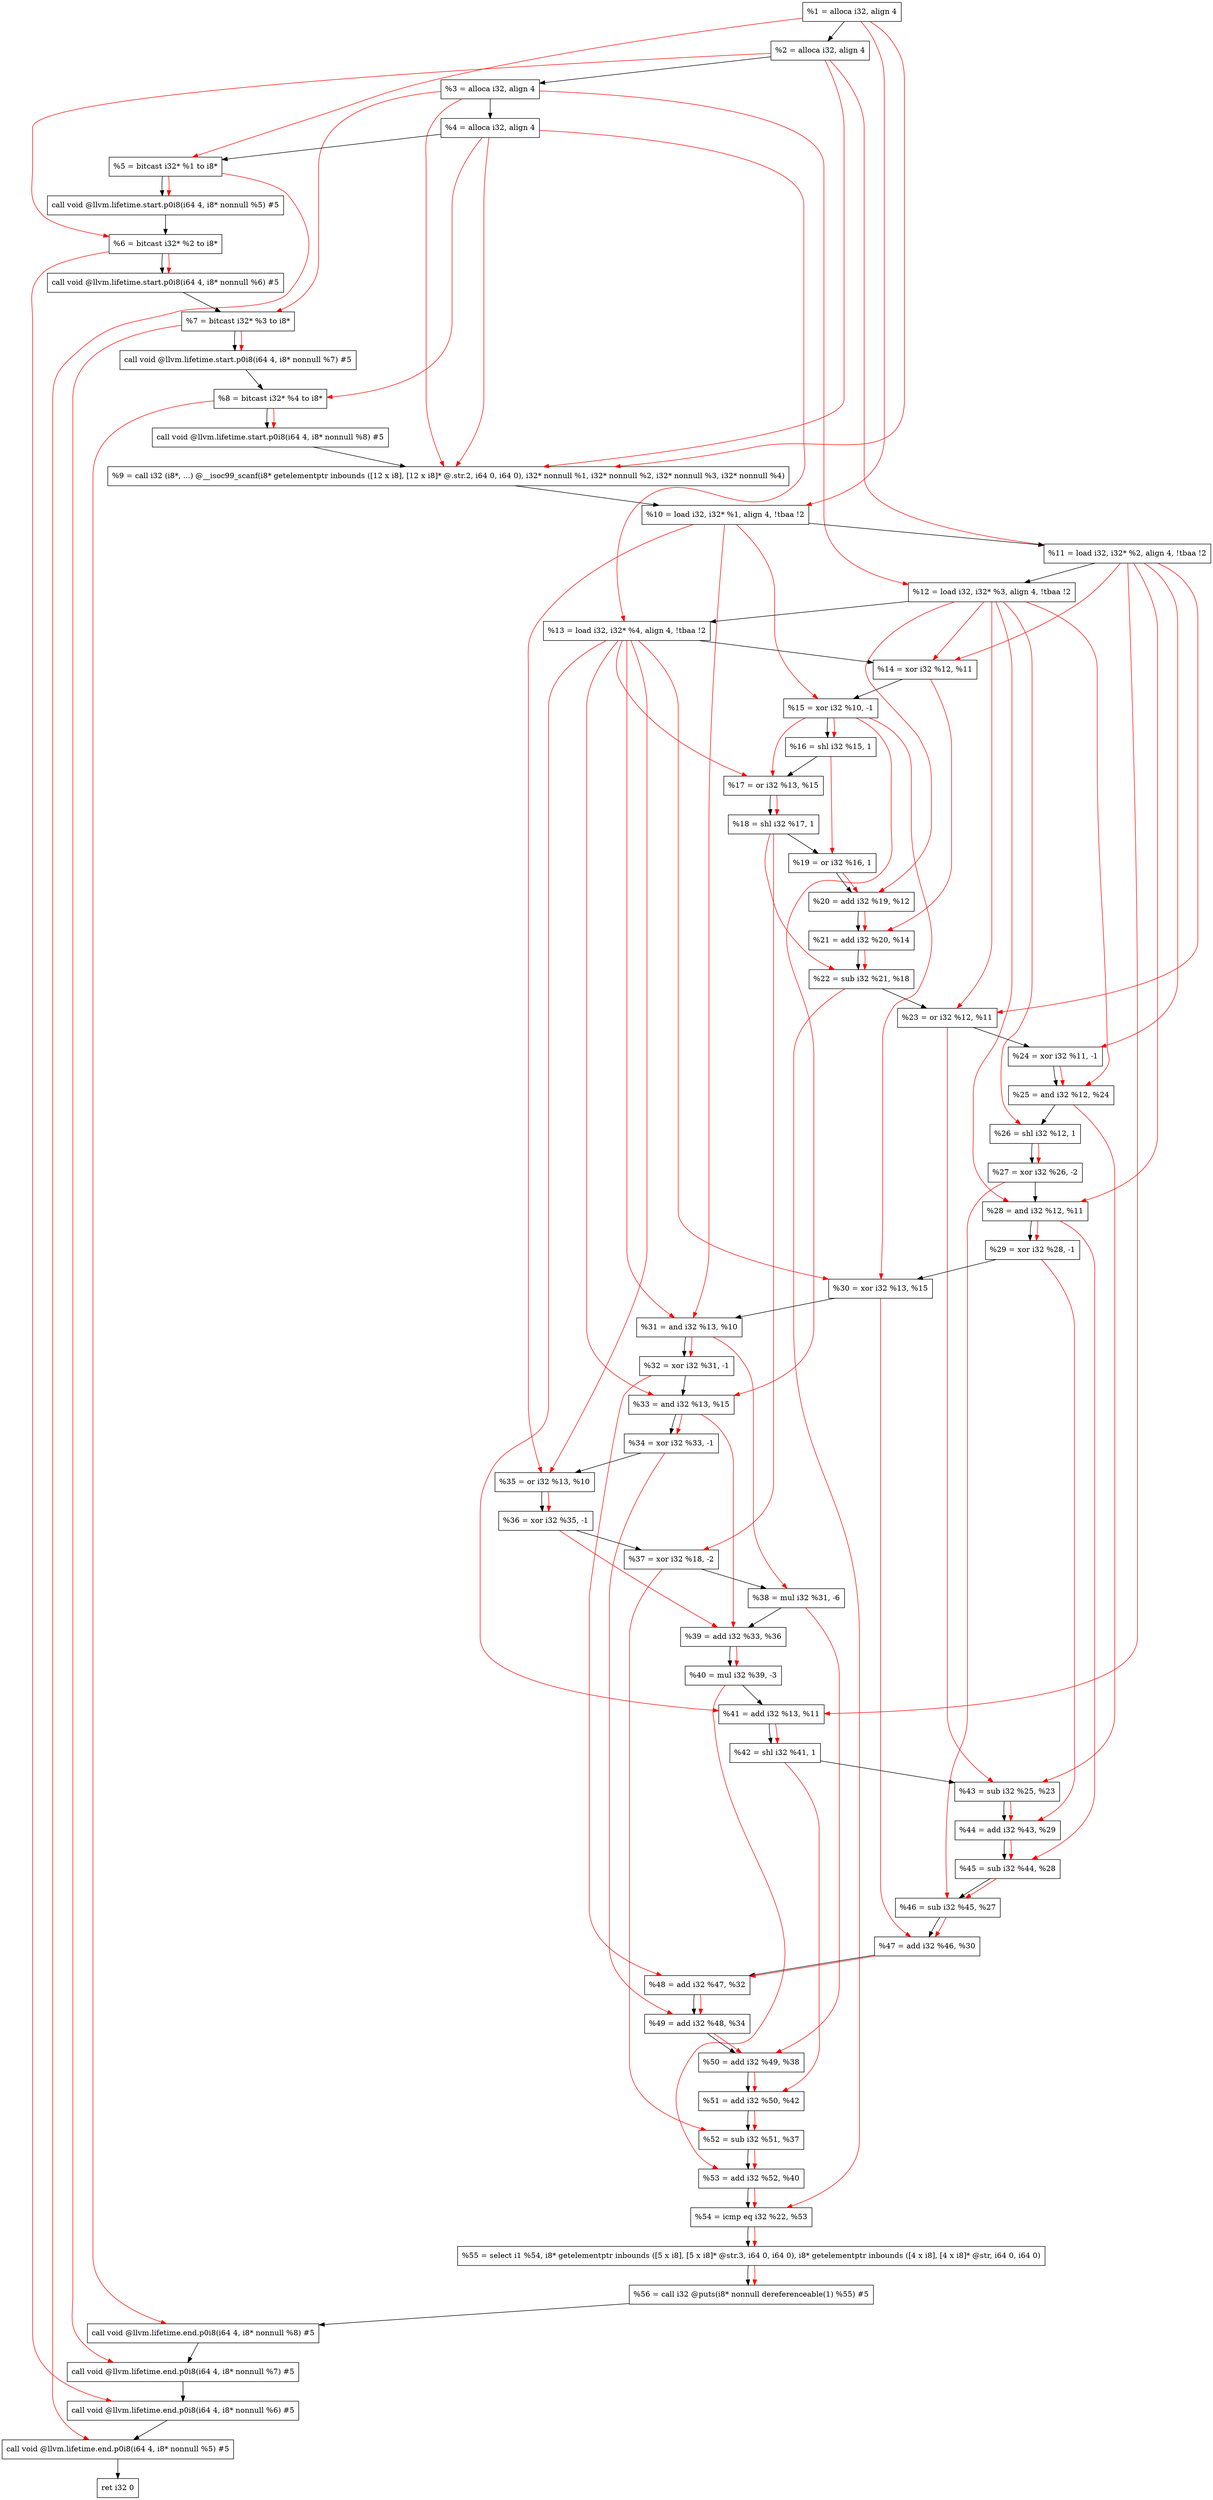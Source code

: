digraph "DFG for'main' function" {
	Node0x1ea4c58[shape=record, label="  %1 = alloca i32, align 4"];
	Node0x1ea4cd8[shape=record, label="  %2 = alloca i32, align 4"];
	Node0x1ea4d68[shape=record, label="  %3 = alloca i32, align 4"];
	Node0x1ea4dc8[shape=record, label="  %4 = alloca i32, align 4"];
	Node0x1ea4e78[shape=record, label="  %5 = bitcast i32* %1 to i8*"];
	Node0x1ea52a8[shape=record, label="  call void @llvm.lifetime.start.p0i8(i64 4, i8* nonnull %5) #5"];
	Node0x1ea5388[shape=record, label="  %6 = bitcast i32* %2 to i8*"];
	Node0x1ea5488[shape=record, label="  call void @llvm.lifetime.start.p0i8(i64 4, i8* nonnull %6) #5"];
	Node0x1ea5548[shape=record, label="  %7 = bitcast i32* %3 to i8*"];
	Node0x1ea55f8[shape=record, label="  call void @llvm.lifetime.start.p0i8(i64 4, i8* nonnull %7) #5"];
	Node0x1ea56b8[shape=record, label="  %8 = bitcast i32* %4 to i8*"];
	Node0x1ea5768[shape=record, label="  call void @llvm.lifetime.start.p0i8(i64 4, i8* nonnull %8) #5"];
	Node0x1e9fb70[shape=record, label="  %9 = call i32 (i8*, ...) @__isoc99_scanf(i8* getelementptr inbounds ([12 x i8], [12 x i8]* @.str.2, i64 0, i64 0), i32* nonnull %1, i32* nonnull %2, i32* nonnull %3, i32* nonnull %4)"];
	Node0x1ea5968[shape=record, label="  %10 = load i32, i32* %1, align 4, !tbaa !2"];
	Node0x1ea68d8[shape=record, label="  %11 = load i32, i32* %2, align 4, !tbaa !2"];
	Node0x1ea6f48[shape=record, label="  %12 = load i32, i32* %3, align 4, !tbaa !2"];
	Node0x1ea6fa8[shape=record, label="  %13 = load i32, i32* %4, align 4, !tbaa !2"];
	Node0x1ea7020[shape=record, label="  %14 = xor i32 %12, %11"];
	Node0x1ea7090[shape=record, label="  %15 = xor i32 %10, -1"];
	Node0x1ea7100[shape=record, label="  %16 = shl i32 %15, 1"];
	Node0x1ea7170[shape=record, label="  %17 = or i32 %13, %15"];
	Node0x1ea71e0[shape=record, label="  %18 = shl i32 %17, 1"];
	Node0x1ea7250[shape=record, label="  %19 = or i32 %16, 1"];
	Node0x1ea72c0[shape=record, label="  %20 = add i32 %19, %12"];
	Node0x1ea7330[shape=record, label="  %21 = add i32 %20, %14"];
	Node0x1ea73a0[shape=record, label="  %22 = sub i32 %21, %18"];
	Node0x1ea7410[shape=record, label="  %23 = or i32 %12, %11"];
	Node0x1ea7480[shape=record, label="  %24 = xor i32 %11, -1"];
	Node0x1ea74f0[shape=record, label="  %25 = and i32 %12, %24"];
	Node0x1ea7560[shape=record, label="  %26 = shl i32 %12, 1"];
	Node0x1ea75d0[shape=record, label="  %27 = xor i32 %26, -2"];
	Node0x1ea7640[shape=record, label="  %28 = and i32 %12, %11"];
	Node0x1ea76b0[shape=record, label="  %29 = xor i32 %28, -1"];
	Node0x1ea7720[shape=record, label="  %30 = xor i32 %13, %15"];
	Node0x1ea7790[shape=record, label="  %31 = and i32 %13, %10"];
	Node0x1ea7800[shape=record, label="  %32 = xor i32 %31, -1"];
	Node0x1ea7870[shape=record, label="  %33 = and i32 %13, %15"];
	Node0x1ea78e0[shape=record, label="  %34 = xor i32 %33, -1"];
	Node0x1ea7950[shape=record, label="  %35 = or i32 %13, %10"];
	Node0x1ea79c0[shape=record, label="  %36 = xor i32 %35, -1"];
	Node0x1ea7a30[shape=record, label="  %37 = xor i32 %18, -2"];
	Node0x1ea7aa0[shape=record, label="  %38 = mul i32 %31, -6"];
	Node0x1ea7b10[shape=record, label="  %39 = add i32 %33, %36"];
	Node0x1ea7b80[shape=record, label="  %40 = mul i32 %39, -3"];
	Node0x1ea7bf0[shape=record, label="  %41 = add i32 %13, %11"];
	Node0x1ea7c60[shape=record, label="  %42 = shl i32 %41, 1"];
	Node0x1ea7cd0[shape=record, label="  %43 = sub i32 %25, %23"];
	Node0x1ea7d40[shape=record, label="  %44 = add i32 %43, %29"];
	Node0x1ea7db0[shape=record, label="  %45 = sub i32 %44, %28"];
	Node0x1ea7e20[shape=record, label="  %46 = sub i32 %45, %27"];
	Node0x1ea7e90[shape=record, label="  %47 = add i32 %46, %30"];
	Node0x1ea7f00[shape=record, label="  %48 = add i32 %47, %32"];
	Node0x1ea7f70[shape=record, label="  %49 = add i32 %48, %34"];
	Node0x1ea7fe0[shape=record, label="  %50 = add i32 %49, %38"];
	Node0x1ea8050[shape=record, label="  %51 = add i32 %50, %42"];
	Node0x1ea80c0[shape=record, label="  %52 = sub i32 %51, %37"];
	Node0x1ea8130[shape=record, label="  %53 = add i32 %52, %40"];
	Node0x1ea81a0[shape=record, label="  %54 = icmp eq i32 %22, %53"];
	Node0x1e448b8[shape=record, label="  %55 = select i1 %54, i8* getelementptr inbounds ([5 x i8], [5 x i8]* @str.3, i64 0, i64 0), i8* getelementptr inbounds ([4 x i8], [4 x i8]* @str, i64 0, i64 0)"];
	Node0x1ea8230[shape=record, label="  %56 = call i32 @puts(i8* nonnull dereferenceable(1) %55) #5"];
	Node0x1ea84d8[shape=record, label="  call void @llvm.lifetime.end.p0i8(i64 4, i8* nonnull %8) #5"];
	Node0x1ea8638[shape=record, label="  call void @llvm.lifetime.end.p0i8(i64 4, i8* nonnull %7) #5"];
	Node0x1ea8748[shape=record, label="  call void @llvm.lifetime.end.p0i8(i64 4, i8* nonnull %6) #5"];
	Node0x1ea8858[shape=record, label="  call void @llvm.lifetime.end.p0i8(i64 4, i8* nonnull %5) #5"];
	Node0x1ea8918[shape=record, label="  ret i32 0"];
	Node0x1ea4c58 -> Node0x1ea4cd8;
	Node0x1ea4cd8 -> Node0x1ea4d68;
	Node0x1ea4d68 -> Node0x1ea4dc8;
	Node0x1ea4dc8 -> Node0x1ea4e78;
	Node0x1ea4e78 -> Node0x1ea52a8;
	Node0x1ea52a8 -> Node0x1ea5388;
	Node0x1ea5388 -> Node0x1ea5488;
	Node0x1ea5488 -> Node0x1ea5548;
	Node0x1ea5548 -> Node0x1ea55f8;
	Node0x1ea55f8 -> Node0x1ea56b8;
	Node0x1ea56b8 -> Node0x1ea5768;
	Node0x1ea5768 -> Node0x1e9fb70;
	Node0x1e9fb70 -> Node0x1ea5968;
	Node0x1ea5968 -> Node0x1ea68d8;
	Node0x1ea68d8 -> Node0x1ea6f48;
	Node0x1ea6f48 -> Node0x1ea6fa8;
	Node0x1ea6fa8 -> Node0x1ea7020;
	Node0x1ea7020 -> Node0x1ea7090;
	Node0x1ea7090 -> Node0x1ea7100;
	Node0x1ea7100 -> Node0x1ea7170;
	Node0x1ea7170 -> Node0x1ea71e0;
	Node0x1ea71e0 -> Node0x1ea7250;
	Node0x1ea7250 -> Node0x1ea72c0;
	Node0x1ea72c0 -> Node0x1ea7330;
	Node0x1ea7330 -> Node0x1ea73a0;
	Node0x1ea73a0 -> Node0x1ea7410;
	Node0x1ea7410 -> Node0x1ea7480;
	Node0x1ea7480 -> Node0x1ea74f0;
	Node0x1ea74f0 -> Node0x1ea7560;
	Node0x1ea7560 -> Node0x1ea75d0;
	Node0x1ea75d0 -> Node0x1ea7640;
	Node0x1ea7640 -> Node0x1ea76b0;
	Node0x1ea76b0 -> Node0x1ea7720;
	Node0x1ea7720 -> Node0x1ea7790;
	Node0x1ea7790 -> Node0x1ea7800;
	Node0x1ea7800 -> Node0x1ea7870;
	Node0x1ea7870 -> Node0x1ea78e0;
	Node0x1ea78e0 -> Node0x1ea7950;
	Node0x1ea7950 -> Node0x1ea79c0;
	Node0x1ea79c0 -> Node0x1ea7a30;
	Node0x1ea7a30 -> Node0x1ea7aa0;
	Node0x1ea7aa0 -> Node0x1ea7b10;
	Node0x1ea7b10 -> Node0x1ea7b80;
	Node0x1ea7b80 -> Node0x1ea7bf0;
	Node0x1ea7bf0 -> Node0x1ea7c60;
	Node0x1ea7c60 -> Node0x1ea7cd0;
	Node0x1ea7cd0 -> Node0x1ea7d40;
	Node0x1ea7d40 -> Node0x1ea7db0;
	Node0x1ea7db0 -> Node0x1ea7e20;
	Node0x1ea7e20 -> Node0x1ea7e90;
	Node0x1ea7e90 -> Node0x1ea7f00;
	Node0x1ea7f00 -> Node0x1ea7f70;
	Node0x1ea7f70 -> Node0x1ea7fe0;
	Node0x1ea7fe0 -> Node0x1ea8050;
	Node0x1ea8050 -> Node0x1ea80c0;
	Node0x1ea80c0 -> Node0x1ea8130;
	Node0x1ea8130 -> Node0x1ea81a0;
	Node0x1ea81a0 -> Node0x1e448b8;
	Node0x1e448b8 -> Node0x1ea8230;
	Node0x1ea8230 -> Node0x1ea84d8;
	Node0x1ea84d8 -> Node0x1ea8638;
	Node0x1ea8638 -> Node0x1ea8748;
	Node0x1ea8748 -> Node0x1ea8858;
	Node0x1ea8858 -> Node0x1ea8918;
edge [color=red]
	Node0x1ea4c58 -> Node0x1ea4e78;
	Node0x1ea4e78 -> Node0x1ea52a8;
	Node0x1ea4cd8 -> Node0x1ea5388;
	Node0x1ea5388 -> Node0x1ea5488;
	Node0x1ea4d68 -> Node0x1ea5548;
	Node0x1ea5548 -> Node0x1ea55f8;
	Node0x1ea4dc8 -> Node0x1ea56b8;
	Node0x1ea56b8 -> Node0x1ea5768;
	Node0x1ea4c58 -> Node0x1e9fb70;
	Node0x1ea4cd8 -> Node0x1e9fb70;
	Node0x1ea4d68 -> Node0x1e9fb70;
	Node0x1ea4dc8 -> Node0x1e9fb70;
	Node0x1ea4c58 -> Node0x1ea5968;
	Node0x1ea4cd8 -> Node0x1ea68d8;
	Node0x1ea4d68 -> Node0x1ea6f48;
	Node0x1ea4dc8 -> Node0x1ea6fa8;
	Node0x1ea6f48 -> Node0x1ea7020;
	Node0x1ea68d8 -> Node0x1ea7020;
	Node0x1ea5968 -> Node0x1ea7090;
	Node0x1ea7090 -> Node0x1ea7100;
	Node0x1ea6fa8 -> Node0x1ea7170;
	Node0x1ea7090 -> Node0x1ea7170;
	Node0x1ea7170 -> Node0x1ea71e0;
	Node0x1ea7100 -> Node0x1ea7250;
	Node0x1ea7250 -> Node0x1ea72c0;
	Node0x1ea6f48 -> Node0x1ea72c0;
	Node0x1ea72c0 -> Node0x1ea7330;
	Node0x1ea7020 -> Node0x1ea7330;
	Node0x1ea7330 -> Node0x1ea73a0;
	Node0x1ea71e0 -> Node0x1ea73a0;
	Node0x1ea6f48 -> Node0x1ea7410;
	Node0x1ea68d8 -> Node0x1ea7410;
	Node0x1ea68d8 -> Node0x1ea7480;
	Node0x1ea6f48 -> Node0x1ea74f0;
	Node0x1ea7480 -> Node0x1ea74f0;
	Node0x1ea6f48 -> Node0x1ea7560;
	Node0x1ea7560 -> Node0x1ea75d0;
	Node0x1ea6f48 -> Node0x1ea7640;
	Node0x1ea68d8 -> Node0x1ea7640;
	Node0x1ea7640 -> Node0x1ea76b0;
	Node0x1ea6fa8 -> Node0x1ea7720;
	Node0x1ea7090 -> Node0x1ea7720;
	Node0x1ea6fa8 -> Node0x1ea7790;
	Node0x1ea5968 -> Node0x1ea7790;
	Node0x1ea7790 -> Node0x1ea7800;
	Node0x1ea6fa8 -> Node0x1ea7870;
	Node0x1ea7090 -> Node0x1ea7870;
	Node0x1ea7870 -> Node0x1ea78e0;
	Node0x1ea6fa8 -> Node0x1ea7950;
	Node0x1ea5968 -> Node0x1ea7950;
	Node0x1ea7950 -> Node0x1ea79c0;
	Node0x1ea71e0 -> Node0x1ea7a30;
	Node0x1ea7790 -> Node0x1ea7aa0;
	Node0x1ea7870 -> Node0x1ea7b10;
	Node0x1ea79c0 -> Node0x1ea7b10;
	Node0x1ea7b10 -> Node0x1ea7b80;
	Node0x1ea6fa8 -> Node0x1ea7bf0;
	Node0x1ea68d8 -> Node0x1ea7bf0;
	Node0x1ea7bf0 -> Node0x1ea7c60;
	Node0x1ea74f0 -> Node0x1ea7cd0;
	Node0x1ea7410 -> Node0x1ea7cd0;
	Node0x1ea7cd0 -> Node0x1ea7d40;
	Node0x1ea76b0 -> Node0x1ea7d40;
	Node0x1ea7d40 -> Node0x1ea7db0;
	Node0x1ea7640 -> Node0x1ea7db0;
	Node0x1ea7db0 -> Node0x1ea7e20;
	Node0x1ea75d0 -> Node0x1ea7e20;
	Node0x1ea7e20 -> Node0x1ea7e90;
	Node0x1ea7720 -> Node0x1ea7e90;
	Node0x1ea7e90 -> Node0x1ea7f00;
	Node0x1ea7800 -> Node0x1ea7f00;
	Node0x1ea7f00 -> Node0x1ea7f70;
	Node0x1ea78e0 -> Node0x1ea7f70;
	Node0x1ea7f70 -> Node0x1ea7fe0;
	Node0x1ea7aa0 -> Node0x1ea7fe0;
	Node0x1ea7fe0 -> Node0x1ea8050;
	Node0x1ea7c60 -> Node0x1ea8050;
	Node0x1ea8050 -> Node0x1ea80c0;
	Node0x1ea7a30 -> Node0x1ea80c0;
	Node0x1ea80c0 -> Node0x1ea8130;
	Node0x1ea7b80 -> Node0x1ea8130;
	Node0x1ea73a0 -> Node0x1ea81a0;
	Node0x1ea8130 -> Node0x1ea81a0;
	Node0x1ea81a0 -> Node0x1e448b8;
	Node0x1e448b8 -> Node0x1ea8230;
	Node0x1ea56b8 -> Node0x1ea84d8;
	Node0x1ea5548 -> Node0x1ea8638;
	Node0x1ea5388 -> Node0x1ea8748;
	Node0x1ea4e78 -> Node0x1ea8858;
}
